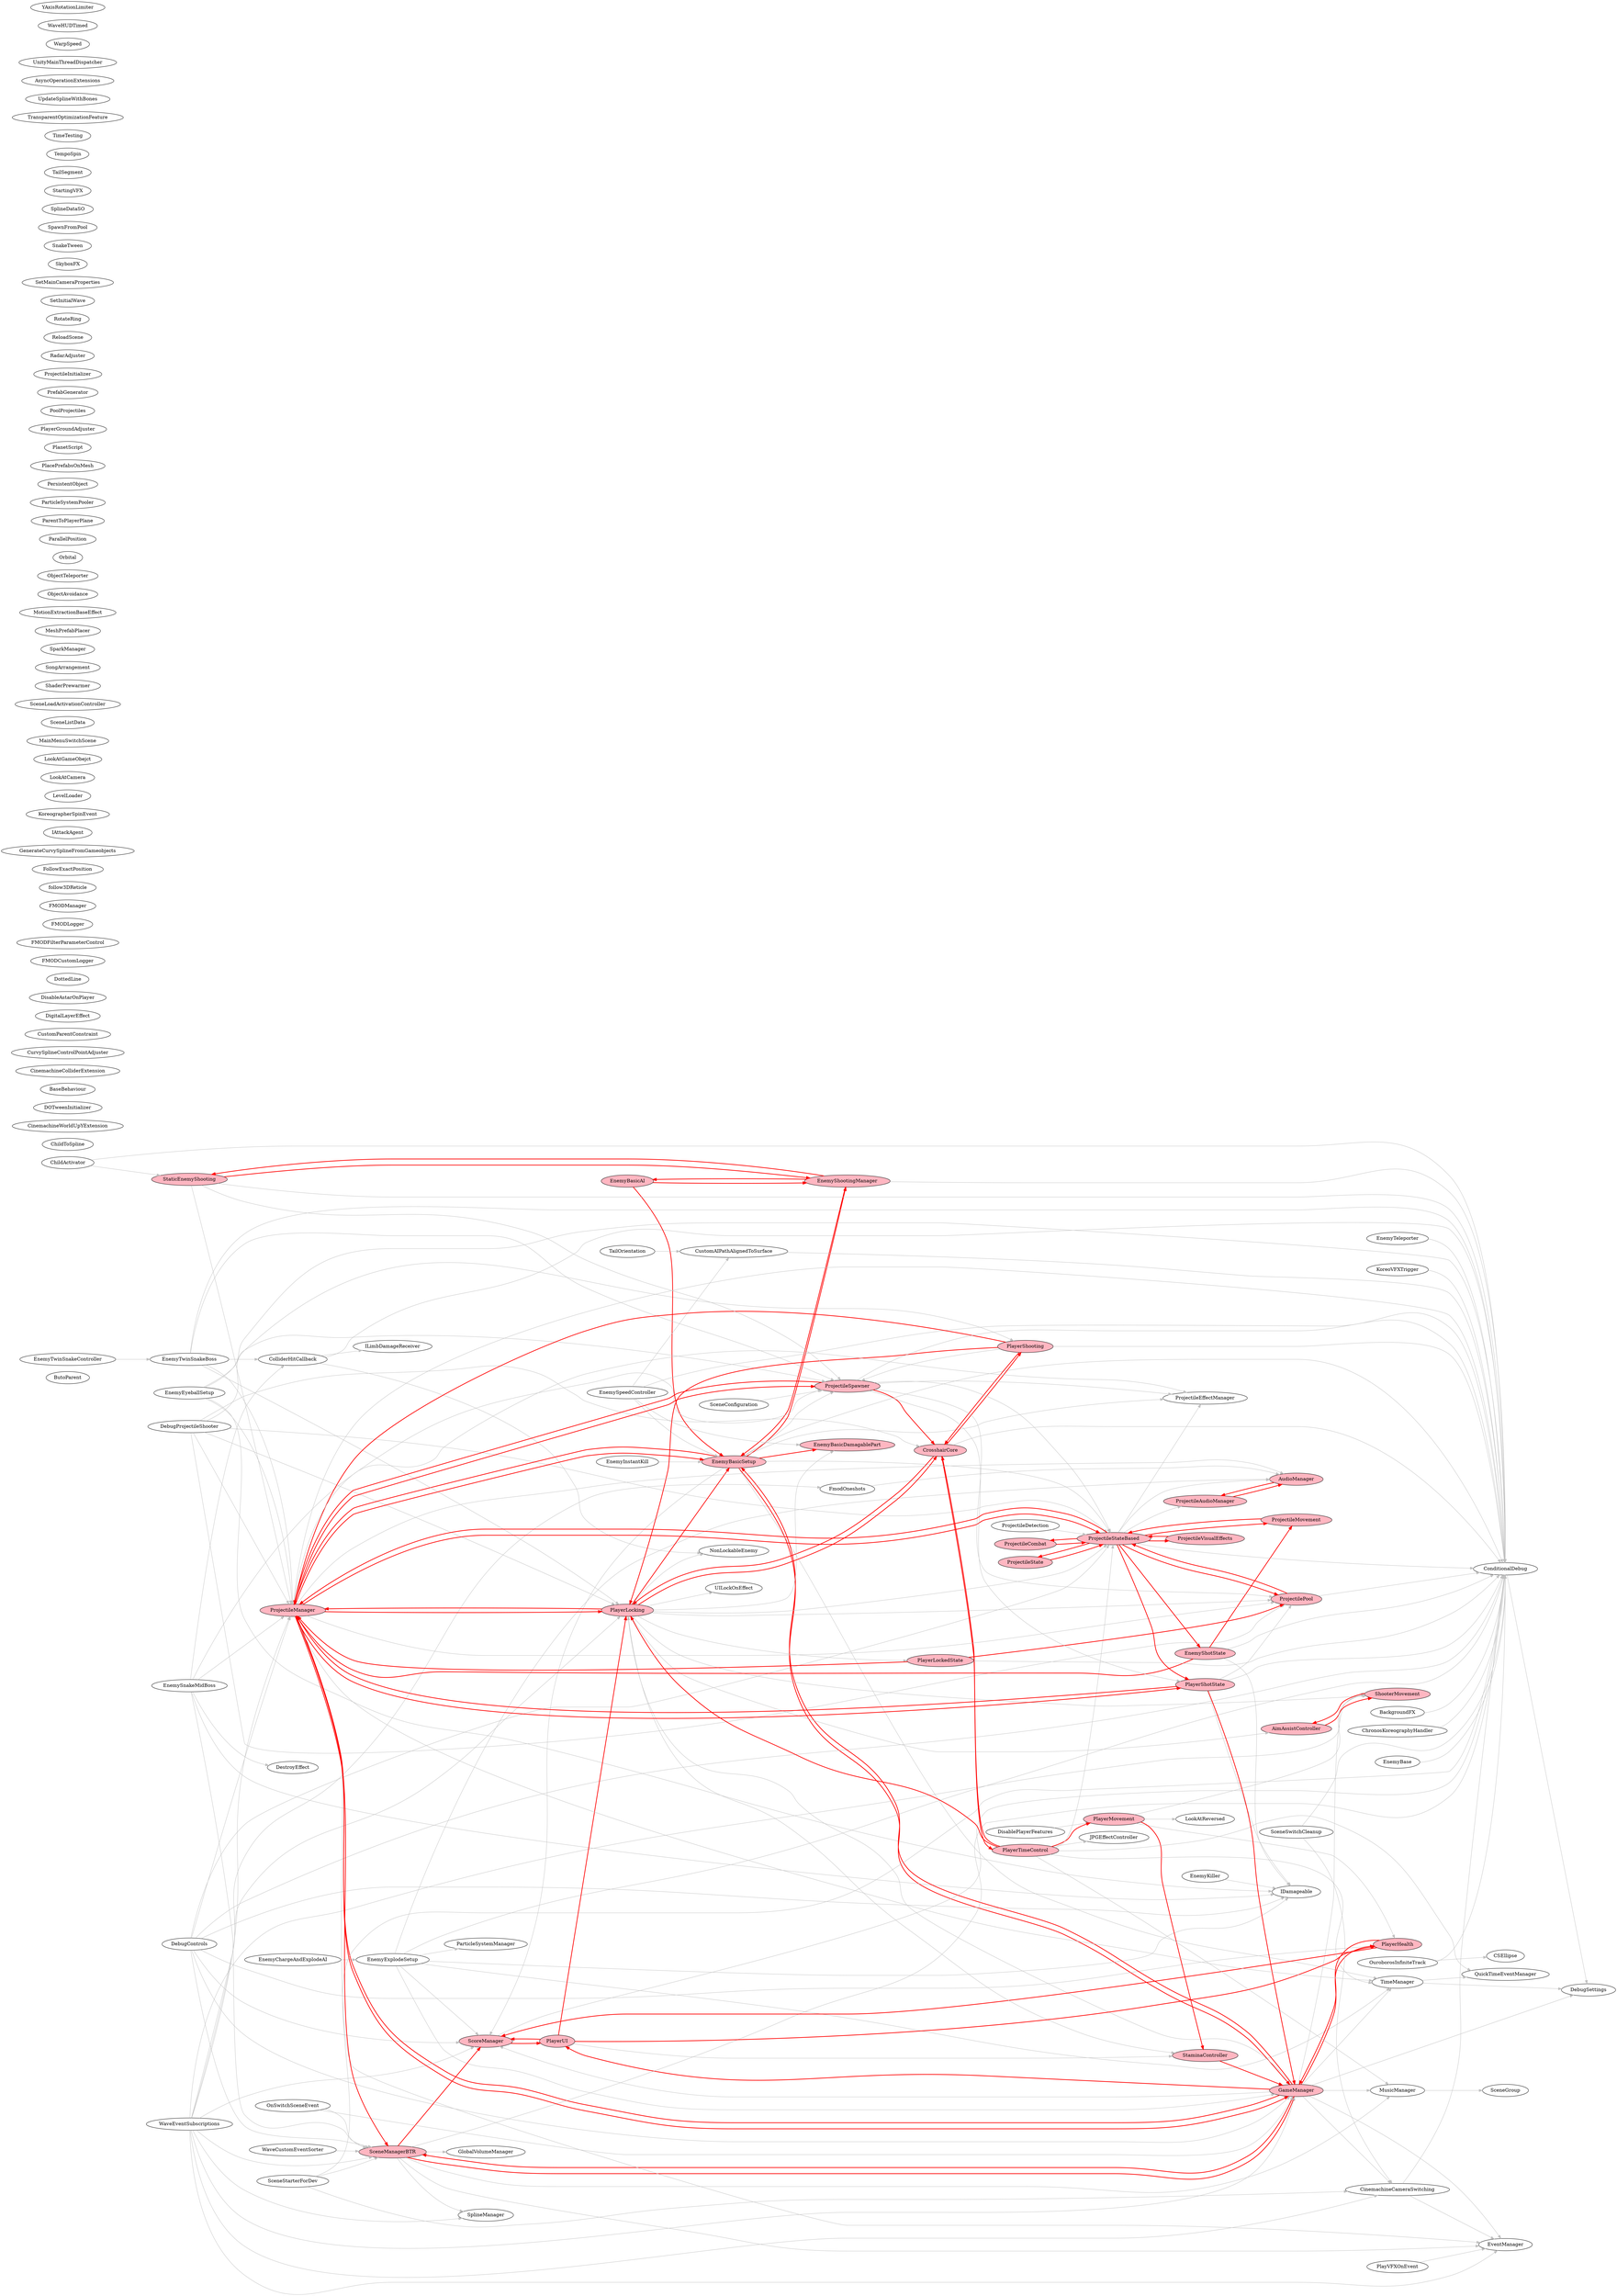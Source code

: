 digraph {
  rankdir=LR;
  compound=true;
  newrank=true;
  ButoParent [label="ButoParent", style=filled, fillcolor=white];
  ChildActivator [label="ChildActivator", style=filled, fillcolor=white];
  ChildToSpline [label="ChildToSpline", style=filled, fillcolor=white];
  CinemachineCameraSwitching [label="CinemachineCameraSwitching", style=filled, fillcolor=white];
  CinemachineWorldUpYExtension [label="CinemachineWorldUpYExtension", style=filled, fillcolor=white];
  DOTweenInitializer [label="DOTweenInitializer", style=filled, fillcolor=white];
  ProjectileAudioManager [label="ProjectileAudioManager", style=filled, fillcolor=lightpink];
  BackgroundFX [label="BackgroundFX", style=filled, fillcolor=white];
  BaseBehaviour [label="BaseBehaviour", style=filled, fillcolor=white];
  ChronosKoreographyHandler [label="ChronosKoreographyHandler", style=filled, fillcolor=white];
  CinemachineColliderExtension [label="CinemachineColliderExtension", style=filled, fillcolor=white];
  ConditionalDebug [label="ConditionalDebug", style=filled, fillcolor=white];
  CSEllipse [label="CSEllipse", style=filled, fillcolor=white];
  CurvySplineControlPointAdjuster [label="CurvySplineControlPointAdjuster", style=filled, fillcolor=white];
  CustomParentConstraint [label="CustomParentConstraint", style=filled, fillcolor=white];
  DebugProjectileShooter [label="DebugProjectileShooter", style=filled, fillcolor=white];
  DestroyEffect [label="DestroyEffect", style=filled, fillcolor=white];
  DigitalLayerEffect [label="DigitalLayerEffect", style=filled, fillcolor=white];
  DisableAstarOnPlayer [label="DisableAstarOnPlayer", style=filled, fillcolor=white];
  DisablePlayerFeatures [label="DisablePlayerFeatures", style=filled, fillcolor=white];
  DottedLine [label="DottedLine", style=filled, fillcolor=white];
  ColliderHitCallback [label="ColliderHitCallback", style=filled, fillcolor=white];
  EnemyBase [label="EnemyBase", style=filled, fillcolor=white];
  EnemyBasicAI [label="EnemyBasicAI", style=filled, fillcolor=lightpink];
  EnemyBasicDamagablePart [label="EnemyBasicDamagablePart", style=filled, fillcolor=lightpink];
  EnemyBasicSetup [label="EnemyBasicSetup", style=filled, fillcolor=lightpink];
  EnemyChargeAndExplodeAI [label="EnemyChargeAndExplodeAI", style=filled, fillcolor=white];
  EnemyExplodeSetup [label="EnemyExplodeSetup", style=filled, fillcolor=white];
  EnemyEyeballSetup [label="EnemyEyeballSetup", style=filled, fillcolor=white];
  EnemyInstantKill [label="EnemyInstantKill", style=filled, fillcolor=white];
  EnemyKiller [label="EnemyKiller", style=filled, fillcolor=white];
  EnemyShootingManager [label="EnemyShootingManager", style=filled, fillcolor=lightpink];
  EnemySnakeMidBoss [label="EnemySnakeMidBoss", style=filled, fillcolor=white];
  EnemySpeedController [label="EnemySpeedController", style=filled, fillcolor=white];
  EnemyTeleporter [label="EnemyTeleporter", style=filled, fillcolor=white];
  EnemyTwinSnakeBoss [label="EnemyTwinSnakeBoss", style=filled, fillcolor=white];
  EnemyTwinSnakeController [label="EnemyTwinSnakeController", style=filled, fillcolor=white];
  ILimbDamageReceiver [label="ILimbDamageReceiver", style=filled, fillcolor=white];
  NonLockableEnemy [label="NonLockableEnemy", style=filled, fillcolor=white];
  FMODCustomLogger [label="FMODCustomLogger", style=filled, fillcolor=white];
  FMODFilterParameterControl [label="FMODFilterParameterControl", style=filled, fillcolor=white];
  FMODLogger [label="FMODLogger", style=filled, fillcolor=white];
  FMODManager [label="FMODManager", style=filled, fillcolor=white];
  FmodOneshots [label="FmodOneshots", style=filled, fillcolor=white];
  follow3DReticle [label="follow3DReticle", style=filled, fillcolor=white];
  FollowExactPosition [label="FollowExactPosition", style=filled, fillcolor=white];
  GenerateCurvySplineFromGameobjects [label="GenerateCurvySplineFromGameobjects", style=filled, fillcolor=white];
  IAttackAgent [label="IAttackAgent", style=filled, fillcolor=white];
  IDamageable [label="IDamageable", style=filled, fillcolor=white];
  JPGEffectController [label="JPGEffectController", style=filled, fillcolor=white];
  KoreographerSpinEvent [label="KoreographerSpinEvent", style=filled, fillcolor=white];
  KoreoVFXTrigger [label="KoreoVFXTrigger", style=filled, fillcolor=white];
  LevelLoader [label="LevelLoader", style=filled, fillcolor=white];
  LookAtCamera [label="LookAtCamera", style=filled, fillcolor=white];
  LookAtGameObejct [label="LookAtGameObejct", style=filled, fillcolor=white];
  LookAtReversed [label="LookAtReversed", style=filled, fillcolor=white];
  MainMenuSwitchScene [label="MainMenuSwitchScene", style=filled, fillcolor=white];
  AudioManager [label="AudioManager", style=filled, fillcolor=lightpink];
  DebugControls [label="DebugControls", style=filled, fillcolor=white];
  DebugSettings [label="DebugSettings", style=filled, fillcolor=white];
  EventManager [label="EventManager", style=filled, fillcolor=white];
  GameManager [label="GameManager", style=filled, fillcolor=lightpink];
  GlobalVolumeManager [label="GlobalVolumeManager", style=filled, fillcolor=white];
  SceneConfiguration [label="SceneConfiguration", style=filled, fillcolor=white];
  SceneGroup [label="SceneGroup", style=filled, fillcolor=white];
  SceneListData [label="SceneListData", style=filled, fillcolor=white];
  SceneLoadActivationController [label="SceneLoadActivationController", style=filled, fillcolor=white];
  SceneManagerBTR [label="SceneManagerBTR", style=filled, fillcolor=lightpink];
  SceneStarterForDev [label="SceneStarterForDev", style=filled, fillcolor=white];
  SceneSwitchCleanup [label="SceneSwitchCleanup", style=filled, fillcolor=white];
  ScoreManager [label="ScoreManager", style=filled, fillcolor=lightpink];
  ShaderPrewarmer [label="ShaderPrewarmer", style=filled, fillcolor=white];
  SongArrangement [label="SongArrangement", style=filled, fillcolor=white];
  SparkManager [label="SparkManager", style=filled, fillcolor=white];
  SplineManager [label="SplineManager", style=filled, fillcolor=white];
  TimeManager [label="TimeManager", style=filled, fillcolor=white];
  WaveCustomEventSorter [label="WaveCustomEventSorter", style=filled, fillcolor=white];
  WaveEventSubscriptions [label="WaveEventSubscriptions", style=filled, fillcolor=white];
  MeshPrefabPlacer [label="MeshPrefabPlacer", style=filled, fillcolor=white];
  MotionExtractionBaseEffect [label="MotionExtractionBaseEffect", style=filled, fillcolor=white];
  MusicManager [label="MusicManager", style=filled, fillcolor=white];
  ObjectAvoidance [label="ObjectAvoidance", style=filled, fillcolor=white];
  ObjectTeleporter [label="ObjectTeleporter", style=filled, fillcolor=white];
  OnSwitchSceneEvent [label="OnSwitchSceneEvent", style=filled, fillcolor=white];
  Orbital [label="Orbital", style=filled, fillcolor=white];
  OuroborosInfiniteTrack [label="OuroborosInfiniteTrack", style=filled, fillcolor=white];
  ParallelPosition [label="ParallelPosition", style=filled, fillcolor=white];
  ParentToPlayerPlane [label="ParentToPlayerPlane", style=filled, fillcolor=white];
  ParticleSystemManager [label="ParticleSystemManager", style=filled, fillcolor=white];
  ParticleSystemPooler [label="ParticleSystemPooler", style=filled, fillcolor=white];
  PersistentObject [label="PersistentObject", style=filled, fillcolor=white];
  PlacePrefabsOnMesh [label="PlacePrefabsOnMesh", style=filled, fillcolor=white];
  PlanetScript [label="PlanetScript", style=filled, fillcolor=white];
  AimAssistController [label="AimAssistController", style=filled, fillcolor=lightpink];
  CrosshairCore [label="CrosshairCore", style=filled, fillcolor=lightpink];
  PlayerHealth [label="PlayerHealth", style=filled, fillcolor=lightpink];
  PlayerLocking [label="PlayerLocking", style=filled, fillcolor=lightpink];
  PlayerMovement [label="PlayerMovement", style=filled, fillcolor=lightpink];
  PlayerShooting [label="PlayerShooting", style=filled, fillcolor=lightpink];
  PlayerTimeControl [label="PlayerTimeControl", style=filled, fillcolor=lightpink];
  ShooterMovement [label="ShooterMovement", style=filled, fillcolor=lightpink];
  PlayerGroundAdjuster [label="PlayerGroundAdjuster", style=filled, fillcolor=white];
  PlayerUI [label="PlayerUI", style=filled, fillcolor=lightpink];
  PlayVFXOnEvent [label="PlayVFXOnEvent", style=filled, fillcolor=white];
  PoolProjectiles [label="PoolProjectiles", style=filled, fillcolor=white];
  PrefabGenerator [label="PrefabGenerator", style=filled, fillcolor=white];
  ProjectileDetection [label="ProjectileDetection", style=filled, fillcolor=white];
  EnemyShotState [label="EnemyShotState", style=filled, fillcolor=lightpink];
  PlayerLockedState [label="PlayerLockedState", style=filled, fillcolor=lightpink];
  PlayerShotState [label="PlayerShotState", style=filled, fillcolor=lightpink];
  ProjectileCombat [label="ProjectileCombat", style=filled, fillcolor=lightpink];
  ProjectileEffectManager [label="ProjectileEffectManager", style=filled, fillcolor=white];
  ProjectileInitializer [label="ProjectileInitializer", style=filled, fillcolor=white];
  ProjectileManager [label="ProjectileManager", style=filled, fillcolor=lightpink];
  ProjectileMovement [label="ProjectileMovement", style=filled, fillcolor=lightpink];
  ProjectilePool [label="ProjectilePool", style=filled, fillcolor=lightpink];
  ProjectileSpawner [label="ProjectileSpawner", style=filled, fillcolor=lightpink];
  ProjectileState [label="ProjectileState", style=filled, fillcolor=lightpink];
  ProjectileStateBased [label="ProjectileStateBased", style=filled, fillcolor=lightpink];
  ProjectileVisualEffects [label="ProjectileVisualEffects", style=filled, fillcolor=lightpink];
  QuickTimeEventManager [label="QuickTimeEventManager", style=filled, fillcolor=white];
  RadarAdjuster [label="RadarAdjuster", style=filled, fillcolor=white];
  ReloadScene [label="ReloadScene", style=filled, fillcolor=white];
  RotateRing [label="RotateRing", style=filled, fillcolor=white];
  SetInitialWave [label="SetInitialWave", style=filled, fillcolor=white];
  SetMainCameraProperties [label="SetMainCameraProperties", style=filled, fillcolor=white];
  SkyboxFX [label="SkyboxFX", style=filled, fillcolor=white];
  SnakeTween [label="SnakeTween", style=filled, fillcolor=white];
  SpawnFromPool [label="SpawnFromPool", style=filled, fillcolor=white];
  SplineDataSO [label="SplineDataSO", style=filled, fillcolor=white];
  StaminaController [label="StaminaController", style=filled, fillcolor=lightpink];
  StartingVFX [label="StartingVFX", style=filled, fillcolor=white];
  StaticEnemyShooting [label="StaticEnemyShooting", style=filled, fillcolor=lightpink];
  TailOrientation [label="TailOrientation", style=filled, fillcolor=white];
  TailSegment [label="TailSegment", style=filled, fillcolor=white];
  TempoSpin [label="TempoSpin", style=filled, fillcolor=white];
  TimeTesting [label="TimeTesting", style=filled, fillcolor=white];
  TransparentOptimizationFeature [label="TransparentOptimizationFeature", style=filled, fillcolor=white];
  UILockOnEffect [label="UILockOnEffect", style=filled, fillcolor=white];
  UpdateSplineWithBones [label="UpdateSplineWithBones", style=filled, fillcolor=white];
  AsyncOperationExtensions [label="AsyncOperationExtensions", style=filled, fillcolor=white];
  CustomAIPathAlignedToSurface [label="CustomAIPathAlignedToSurface", style=filled, fillcolor=white];
  UnityMainThreadDispatcher [label="UnityMainThreadDispatcher", style=filled, fillcolor=white];
  WarpSpeed [label="WarpSpeed", style=filled, fillcolor=white];
  WaveHUDTimed [label="WaveHUDTimed", style=filled, fillcolor=white];
  YAxisRotationLimiter [label="YAxisRotationLimiter", style=filled, fillcolor=white];
  ChildActivator -> ConditionalDebug [color=gray];
  ChildActivator -> StaticEnemyShooting [color=gray];
  CinemachineCameraSwitching -> ConditionalDebug [color=gray];
  CinemachineCameraSwitching -> EventManager [color=gray];
  ProjectileAudioManager -> AudioManager [color=red, penwidth=2.0];
  BackgroundFX -> ConditionalDebug [color=gray];
  ChronosKoreographyHandler -> ConditionalDebug [color=gray];
  ConditionalDebug -> DebugSettings [color=gray];
  DebugProjectileShooter -> CrosshairCore [color=gray];
  DebugProjectileShooter -> PlayerLocking [color=gray];
  DebugProjectileShooter -> PlayerShooting [color=gray];
  DebugProjectileShooter -> ProjectileManager [color=gray];
  DebugProjectileShooter -> ProjectilePool [color=gray];
  DebugProjectileShooter -> ProjectileStateBased [color=gray];
  DisablePlayerFeatures -> PlayerMovement [color=gray];
  ColliderHitCallback -> ConditionalDebug [color=gray];
  ColliderHitCallback -> ILimbDamageReceiver [color=gray];
  ColliderHitCallback -> NonLockableEnemy [color=gray];
  EnemyBase -> ConditionalDebug [color=gray];
  EnemyBasicAI -> EnemyBasicSetup [color=red, penwidth=2.0];
  EnemyBasicAI -> EnemyShootingManager [color=red, penwidth=2.0];
  EnemyBasicSetup -> ConditionalDebug [color=gray];
  EnemyBasicSetup -> EnemyBasicDamagablePart [color=red, penwidth=2.0];
  EnemyBasicSetup -> EnemyShootingManager [color=red, penwidth=2.0];
  EnemyBasicSetup -> GameManager [color=red, penwidth=2.0];
  EnemyBasicSetup -> ScoreManager [color=gray];
  EnemyBasicSetup -> TimeManager [color=gray];
  EnemyBasicSetup -> ProjectileEffectManager [color=gray];
  EnemyBasicSetup -> ProjectileManager [color=red, penwidth=2.0];
  EnemyBasicSetup -> ProjectileSpawner [color=gray];
  EnemyBasicSetup -> ProjectileStateBased [color=gray];
  EnemyChargeAndExplodeAI -> EnemyExplodeSetup [color=gray];
  EnemyExplodeSetup -> ConditionalDebug [color=gray];
  EnemyExplodeSetup -> IDamageable [color=gray];
  EnemyExplodeSetup -> AudioManager [color=gray];
  EnemyExplodeSetup -> GameManager [color=gray];
  EnemyExplodeSetup -> ScoreManager [color=gray];
  EnemyExplodeSetup -> TimeManager [color=gray];
  EnemyExplodeSetup -> ParticleSystemManager [color=gray];
  EnemyEyeballSetup -> ConditionalDebug [color=gray];
  EnemyEyeballSetup -> IDamageable [color=gray];
  EnemyEyeballSetup -> ProjectileManager [color=gray];
  EnemyEyeballSetup -> ProjectileSpawner [color=gray];
  EnemyInstantKill -> EnemyBasicSetup [color=gray];
  EnemyKiller -> IDamageable [color=gray];
  EnemyShootingManager -> ConditionalDebug [color=gray];
  EnemyShootingManager -> EnemyBasicAI [color=red, penwidth=2.0];
  EnemyShootingManager -> EnemyBasicSetup [color=red, penwidth=2.0];
  EnemyShootingManager -> StaticEnemyShooting [color=red, penwidth=2.0];
  EnemySnakeMidBoss -> DestroyEffect [color=gray];
  EnemySnakeMidBoss -> ColliderHitCallback [color=gray];
  EnemySnakeMidBoss -> IDamageable [color=gray];
  EnemySnakeMidBoss -> SceneManagerBTR [color=gray];
  EnemySnakeMidBoss -> ProjectileManager [color=gray];
  EnemySnakeMidBoss -> ProjectileSpawner [color=gray];
  EnemySpeedController -> ConditionalDebug [color=gray];
  EnemySpeedController -> EnemyBasicDamagablePart [color=gray];
  EnemySpeedController -> EnemyBasicSetup [color=gray];
  EnemySpeedController -> CustomAIPathAlignedToSurface [color=gray];
  EnemyTeleporter -> ConditionalDebug [color=gray];
  EnemyTwinSnakeBoss -> ConditionalDebug [color=gray];
  EnemyTwinSnakeBoss -> ColliderHitCallback [color=gray];
  EnemyTwinSnakeBoss -> PlayerLocking [color=gray];
  EnemyTwinSnakeBoss -> ProjectileManager [color=gray];
  EnemyTwinSnakeBoss -> ProjectileSpawner [color=gray];
  EnemyTwinSnakeController -> EnemyTwinSnakeBoss [color=gray];
  FmodOneshots -> AudioManager [color=gray];
  KoreoVFXTrigger -> ConditionalDebug [color=gray];
  AudioManager -> ProjectileAudioManager [color=red, penwidth=2.0];
  DebugControls -> ConditionalDebug [color=gray];
  DebugControls -> IDamageable [color=gray];
  DebugControls -> GameManager [color=gray];
  DebugControls -> SceneManagerBTR [color=gray];
  DebugControls -> ScoreManager [color=gray];
  DebugControls -> PlayerHealth [color=gray];
  DebugControls -> ProjectileManager [color=gray];
  DebugControls -> ProjectileStateBased [color=gray];
  GameManager -> CinemachineCameraSwitching [color=gray];
  GameManager -> EnemyBasicSetup [color=red, penwidth=2.0];
  GameManager -> DebugSettings [color=gray];
  GameManager -> EventManager [color=gray];
  GameManager -> SceneManagerBTR [color=red, penwidth=2.0];
  GameManager -> ScoreManager [color=gray];
  GameManager -> TimeManager [color=gray];
  GameManager -> MusicManager [color=gray];
  GameManager -> PlayerHealth [color=red, penwidth=2.0];
  GameManager -> PlayerLocking [color=gray];
  GameManager -> ShooterMovement [color=gray];
  GameManager -> PlayerUI [color=red, penwidth=2.0];
  GameManager -> ProjectileManager [color=red, penwidth=2.0];
  SceneConfiguration -> ProjectileSpawner [color=gray];
  SceneManagerBTR -> ConditionalDebug [color=gray];
  SceneManagerBTR -> EventManager [color=gray];
  SceneManagerBTR -> GameManager [color=red, penwidth=2.0];
  SceneManagerBTR -> GlobalVolumeManager [color=gray];
  SceneManagerBTR -> ScoreManager [color=red, penwidth=2.0];
  SceneManagerBTR -> SplineManager [color=gray];
  SceneManagerBTR -> MusicManager [color=gray];
  SceneStarterForDev -> CinemachineCameraSwitching [color=gray];
  SceneStarterForDev -> ConditionalDebug [color=gray];
  SceneStarterForDev -> SceneManagerBTR [color=gray];
  SceneSwitchCleanup -> CinemachineCameraSwitching [color=gray];
  SceneSwitchCleanup -> ConditionalDebug [color=gray];
  ScoreManager -> ConditionalDebug [color=gray];
  ScoreManager -> PlayerUI [color=red, penwidth=2.0];
  TimeManager -> DebugSettings [color=gray];
  TimeManager -> QuickTimeEventManager [color=gray];
  WaveCustomEventSorter -> SceneManagerBTR [color=gray];
  WaveEventSubscriptions -> CinemachineCameraSwitching [color=gray];
  WaveEventSubscriptions -> FmodOneshots [color=gray];
  WaveEventSubscriptions -> EventManager [color=gray];
  WaveEventSubscriptions -> GameManager [color=gray];
  WaveEventSubscriptions -> SceneManagerBTR [color=gray];
  WaveEventSubscriptions -> ScoreManager [color=gray];
  WaveEventSubscriptions -> SplineManager [color=gray];
  WaveEventSubscriptions -> PlayerLocking [color=gray];
  WaveEventSubscriptions -> ShooterMovement [color=gray];
  WaveEventSubscriptions -> ProjectileManager [color=gray];
  MusicManager -> SceneGroup [color=gray];
  OnSwitchSceneEvent -> GameManager [color=gray];
  OnSwitchSceneEvent -> SceneManagerBTR [color=gray];
  OuroborosInfiniteTrack -> ConditionalDebug [color=gray];
  OuroborosInfiniteTrack -> CSEllipse [color=gray];
  AimAssistController -> ShooterMovement [color=red, penwidth=2.0];
  CrosshairCore -> ConditionalDebug [color=gray];
  CrosshairCore -> PlayerLocking [color=red, penwidth=2.0];
  CrosshairCore -> PlayerShooting [color=red, penwidth=2.0];
  CrosshairCore -> PlayerTimeControl [color=red, penwidth=2.0];
  PlayerHealth -> GameManager [color=red, penwidth=2.0];
  PlayerHealth -> ScoreManager [color=red, penwidth=2.0];
  PlayerLocking -> EnemyBasicDamagablePart [color=gray];
  PlayerLocking -> EnemyBasicSetup [color=red, penwidth=2.0];
  PlayerLocking -> NonLockableEnemy [color=gray];
  PlayerLocking -> AimAssistController [color=gray];
  PlayerLocking -> CrosshairCore [color=red, penwidth=2.0];
  PlayerLocking -> ShooterMovement [color=gray];
  PlayerLocking -> PlayerLockedState [color=gray];
  PlayerLocking -> ProjectileManager [color=red, penwidth=2.0];
  PlayerLocking -> ProjectilePool [color=gray];
  PlayerLocking -> ProjectileStateBased [color=gray];
  PlayerLocking -> StaminaController [color=gray];
  PlayerLocking -> UILockOnEffect [color=gray];
  PlayerMovement -> LookAtReversed [color=gray];
  PlayerMovement -> PlayerHealth [color=gray];
  PlayerMovement -> ShooterMovement [color=gray];
  PlayerMovement -> StaminaController [color=red, penwidth=2.0];
  PlayerShooting -> ConditionalDebug [color=gray];
  PlayerShooting -> CrosshairCore [color=red, penwidth=2.0];
  PlayerShooting -> PlayerLocking [color=red, penwidth=2.0];
  PlayerShooting -> ProjectileManager [color=red, penwidth=2.0];
  PlayerShooting -> ProjectileSpawner [color=gray];
  PlayerTimeControl -> JPGEffectController [color=gray];
  PlayerTimeControl -> TimeManager [color=gray];
  PlayerTimeControl -> MusicManager [color=gray];
  PlayerTimeControl -> CrosshairCore [color=red, penwidth=2.0];
  PlayerTimeControl -> PlayerLocking [color=red, penwidth=2.0];
  PlayerTimeControl -> PlayerMovement [color=red, penwidth=2.0];
  PlayerTimeControl -> ProjectileStateBased [color=gray];
  PlayerTimeControl -> QuickTimeEventManager [color=gray];
  ShooterMovement -> AimAssistController [color=red, penwidth=2.0];
  PlayerUI -> ScoreManager [color=red, penwidth=2.0];
  PlayerUI -> PlayerHealth [color=red, penwidth=2.0];
  PlayerUI -> PlayerLocking [color=red, penwidth=2.0];
  PlayerUI -> StaminaController [color=gray];
  PlayVFXOnEvent -> EventManager [color=gray];
  ProjectileDetection -> ProjectileStateBased [color=gray];
  EnemyShotState -> ConditionalDebug [color=gray];
  EnemyShotState -> IDamageable [color=gray];
  EnemyShotState -> ProjectileManager [color=red, penwidth=2.0];
  EnemyShotState -> ProjectileMovement [color=red, penwidth=2.0];
  PlayerLockedState -> ConditionalDebug [color=gray];
  PlayerLockedState -> ProjectileManager [color=red, penwidth=2.0];
  PlayerLockedState -> ProjectilePool [color=red, penwidth=2.0];
  PlayerShotState -> ConditionalDebug [color=gray];
  PlayerShotState -> IDamageable [color=gray];
  PlayerShotState -> GameManager [color=red, penwidth=2.0];
  PlayerShotState -> ProjectileManager [color=red, penwidth=2.0];
  PlayerShotState -> ProjectilePool [color=gray];
  ProjectileCombat -> ProjectileStateBased [color=red, penwidth=2.0];
  ProjectileManager -> ConditionalDebug [color=gray];
  ProjectileManager -> EnemyBasicSetup [color=red, penwidth=2.0];
  ProjectileManager -> AudioManager [color=gray];
  ProjectileManager -> EventManager [color=gray];
  ProjectileManager -> GameManager [color=red, penwidth=2.0];
  ProjectileManager -> SceneManagerBTR [color=red, penwidth=2.0];
  ProjectileManager -> TimeManager [color=gray];
  ProjectileManager -> PlayerLocking [color=red, penwidth=2.0];
  ProjectileManager -> PlayerShotState [color=red, penwidth=2.0];
  ProjectileManager -> ProjectileEffectManager [color=gray];
  ProjectileManager -> ProjectilePool [color=gray];
  ProjectileManager -> ProjectileSpawner [color=red, penwidth=2.0];
  ProjectileManager -> ProjectileStateBased [color=red, penwidth=2.0];
  ProjectileMovement -> ProjectileStateBased [color=red, penwidth=2.0];
  ProjectilePool -> ConditionalDebug [color=gray];
  ProjectilePool -> ProjectileStateBased [color=red, penwidth=2.0];
  ProjectileSpawner -> ConditionalDebug [color=gray];
  ProjectileSpawner -> CrosshairCore [color=red, penwidth=2.0];
  ProjectileSpawner -> PlayerShotState [color=gray];
  ProjectileSpawner -> ProjectileEffectManager [color=gray];
  ProjectileSpawner -> ProjectileManager [color=red, penwidth=2.0];
  ProjectileSpawner -> ProjectilePool [color=gray];
  ProjectileSpawner -> ProjectileStateBased [color=gray];
  ProjectileState -> ProjectileStateBased [color=red, penwidth=2.0];
  ProjectileStateBased -> ProjectileAudioManager [color=gray];
  ProjectileStateBased -> ConditionalDebug [color=gray];
  ProjectileStateBased -> AudioManager [color=gray];
  ProjectileStateBased -> EnemyShotState [color=red, penwidth=2.0];
  ProjectileStateBased -> PlayerShotState [color=red, penwidth=2.0];
  ProjectileStateBased -> ProjectileCombat [color=red, penwidth=2.0];
  ProjectileStateBased -> ProjectileEffectManager [color=gray];
  ProjectileStateBased -> ProjectileManager [color=red, penwidth=2.0];
  ProjectileStateBased -> ProjectileMovement [color=red, penwidth=2.0];
  ProjectileStateBased -> ProjectilePool [color=red, penwidth=2.0];
  ProjectileStateBased -> ProjectileState [color=red, penwidth=2.0];
  ProjectileStateBased -> ProjectileVisualEffects [color=red, penwidth=2.0];
  ProjectileVisualEffects -> ProjectileStateBased [color=red, penwidth=2.0];
  StaminaController -> GameManager [color=red, penwidth=2.0];
  StaticEnemyShooting -> ConditionalDebug [color=gray];
  StaticEnemyShooting -> EnemyShootingManager [color=red, penwidth=2.0];
  StaticEnemyShooting -> ProjectileManager [color=gray];
  StaticEnemyShooting -> ProjectileSpawner [color=gray];
  TailOrientation -> CustomAIPathAlignedToSurface [color=gray];
  CustomAIPathAlignedToSurface -> ConditionalDebug [color=gray];
}
